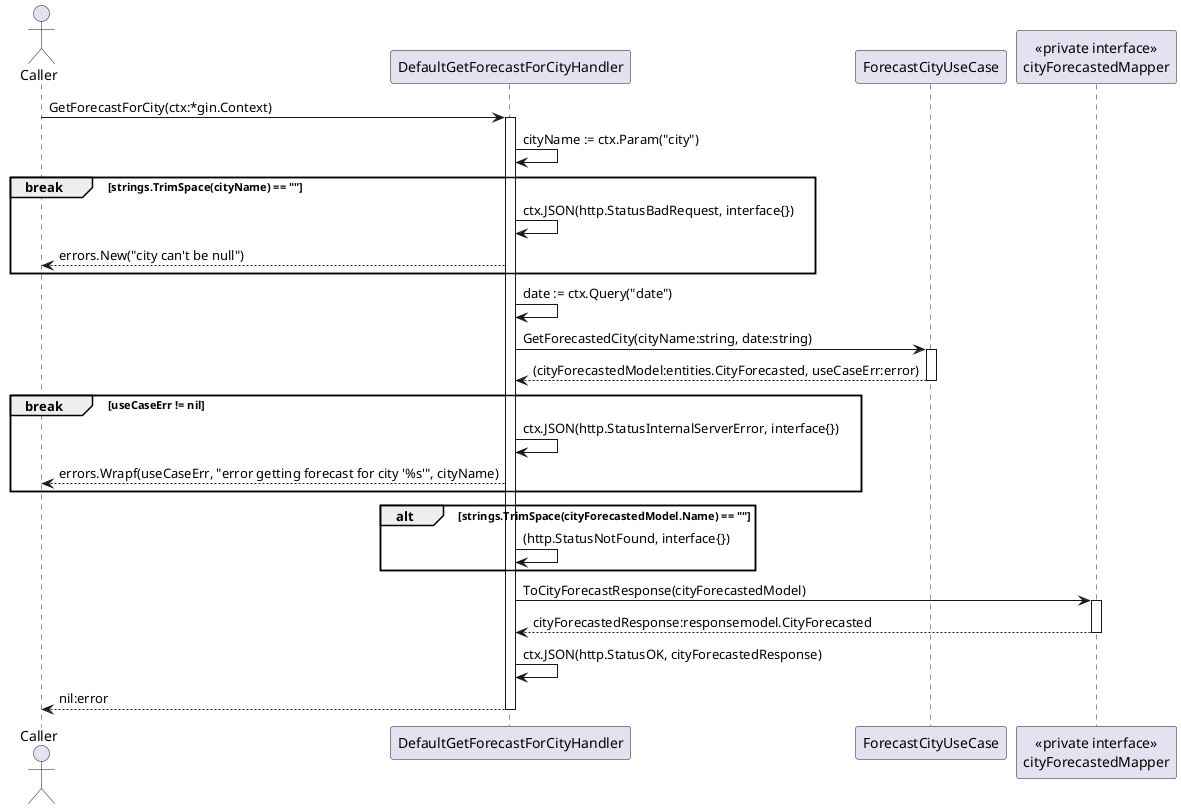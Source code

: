 @startuml

actor Caller as C
participant DefaultGetForecastForCityHandler as H
participant ForecastCityUseCase as UC
participant "<<private interface>>\ncityForecastedMapper" as M

C -> H : GetForecastForCity(ctx:*gin.Context)
activate H
    H -> H : cityName := ctx.Param("city")
    break strings.TrimSpace(cityName) == ""
        H -> H : ctx.JSON(http.StatusBadRequest, interface{})
        H --> C : errors.New("city can't be null")
    end
    H -> H : date := ctx.Query("date")
    H -> UC : GetForecastedCity(cityName:string, date:string)
    activate UC
        H <-- UC : (cityForecastedModel:entities.CityForecasted, useCaseErr:error)
    deactivate
    break useCaseErr != nil
        H -> H : ctx.JSON(http.StatusInternalServerError, interface{})
        H --> C : errors.Wrapf(useCaseErr, "error getting forecast for city '%s'", cityName)
    end
    alt strings.TrimSpace(cityForecastedModel.Name) == ""
        H -> H : (http.StatusNotFound, interface{})
    end
    H -> M : ToCityForecastResponse(cityForecastedModel)
    activate M
        H <-- M : cityForecastedResponse:responsemodel.CityForecasted
    deactivate
    H -> H : ctx.JSON(http.StatusOK, cityForecastedResponse)
    H --> C : nil:error
deactivate

@enduml
